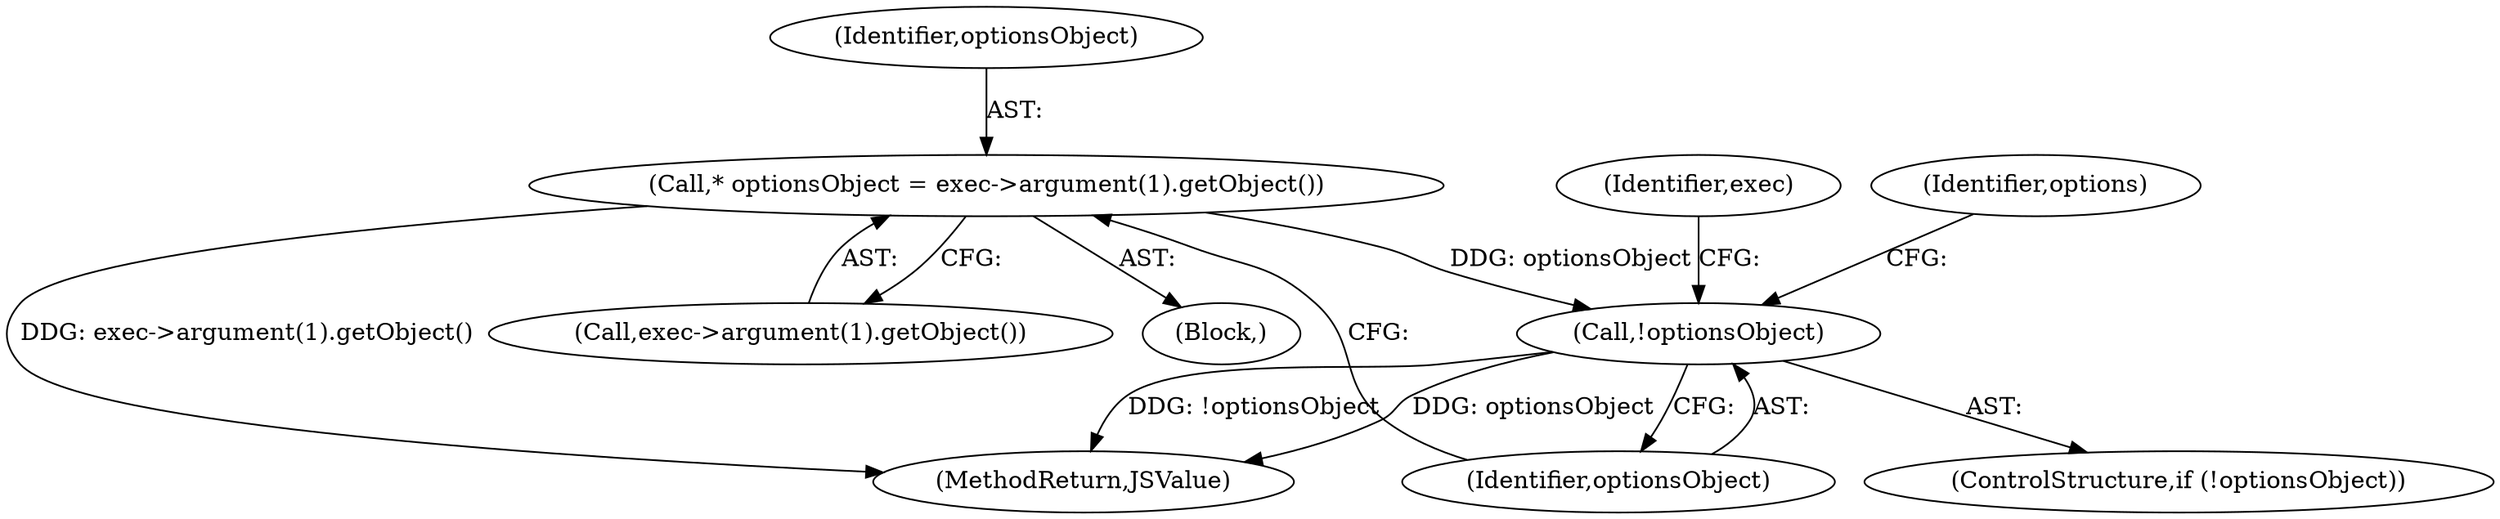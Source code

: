 digraph "0_Chrome_b944f670bb7a8a919daac497a4ea0536c954c201_6@pointer" {
"1000123" [label="(Call,* optionsObject = exec->argument(1).getObject())"];
"1000127" [label="(Call,!optionsObject)"];
"1000131" [label="(Identifier,exec)"];
"1000127" [label="(Call,!optionsObject)"];
"1000128" [label="(Identifier,optionsObject)"];
"1000205" [label="(MethodReturn,JSValue)"];
"1000125" [label="(Call,exec->argument(1).getObject())"];
"1000124" [label="(Identifier,optionsObject)"];
"1000102" [label="(Block,)"];
"1000138" [label="(Identifier,options)"];
"1000126" [label="(ControlStructure,if (!optionsObject))"];
"1000123" [label="(Call,* optionsObject = exec->argument(1).getObject())"];
"1000123" -> "1000102"  [label="AST: "];
"1000123" -> "1000125"  [label="CFG: "];
"1000124" -> "1000123"  [label="AST: "];
"1000125" -> "1000123"  [label="AST: "];
"1000128" -> "1000123"  [label="CFG: "];
"1000123" -> "1000205"  [label="DDG: exec->argument(1).getObject()"];
"1000123" -> "1000127"  [label="DDG: optionsObject"];
"1000127" -> "1000126"  [label="AST: "];
"1000127" -> "1000128"  [label="CFG: "];
"1000128" -> "1000127"  [label="AST: "];
"1000131" -> "1000127"  [label="CFG: "];
"1000138" -> "1000127"  [label="CFG: "];
"1000127" -> "1000205"  [label="DDG: !optionsObject"];
"1000127" -> "1000205"  [label="DDG: optionsObject"];
}
